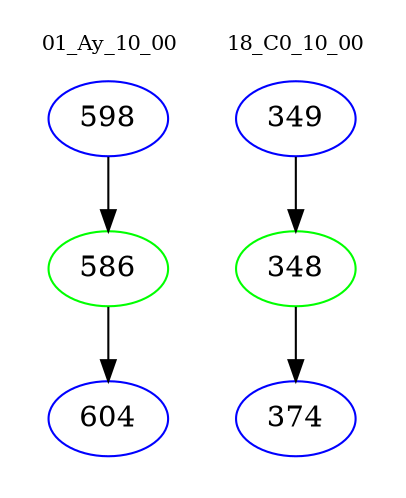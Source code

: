 digraph{
subgraph cluster_0 {
color = white
label = "01_Ay_10_00";
fontsize=10;
T0_598 [label="598", color="blue"]
T0_598 -> T0_586 [color="black"]
T0_586 [label="586", color="green"]
T0_586 -> T0_604 [color="black"]
T0_604 [label="604", color="blue"]
}
subgraph cluster_1 {
color = white
label = "18_C0_10_00";
fontsize=10;
T1_349 [label="349", color="blue"]
T1_349 -> T1_348 [color="black"]
T1_348 [label="348", color="green"]
T1_348 -> T1_374 [color="black"]
T1_374 [label="374", color="blue"]
}
}
